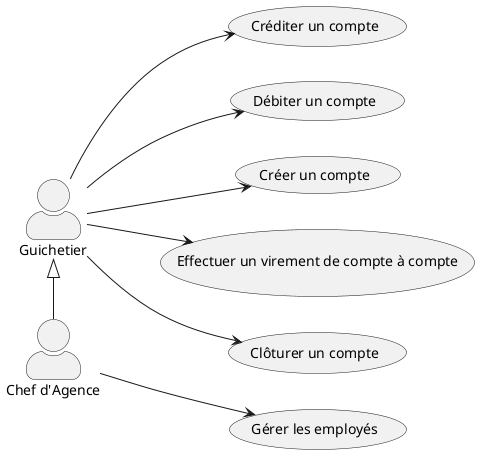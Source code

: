 @startuml v1
skinparam actorStyle awesome
left to right direction

actor :Guichetier: as G
actor :Chef d'Agence: as CA

usecase "Créditer un compte" as Crédit
usecase "Débiter un compte" as Débit
usecase "Créer un compte" as Créer
usecase "Effectuer un virement de compte à compte" as Virement
usecase "Clôturer un compte" as Clôturer

usecase "Gérer les employés" as Gérer

G --> Crédit
G --> Débit
G --> Créer
G --> Virement
G --> Clôturer

CA --> Gérer

G <|- CA
@enduml